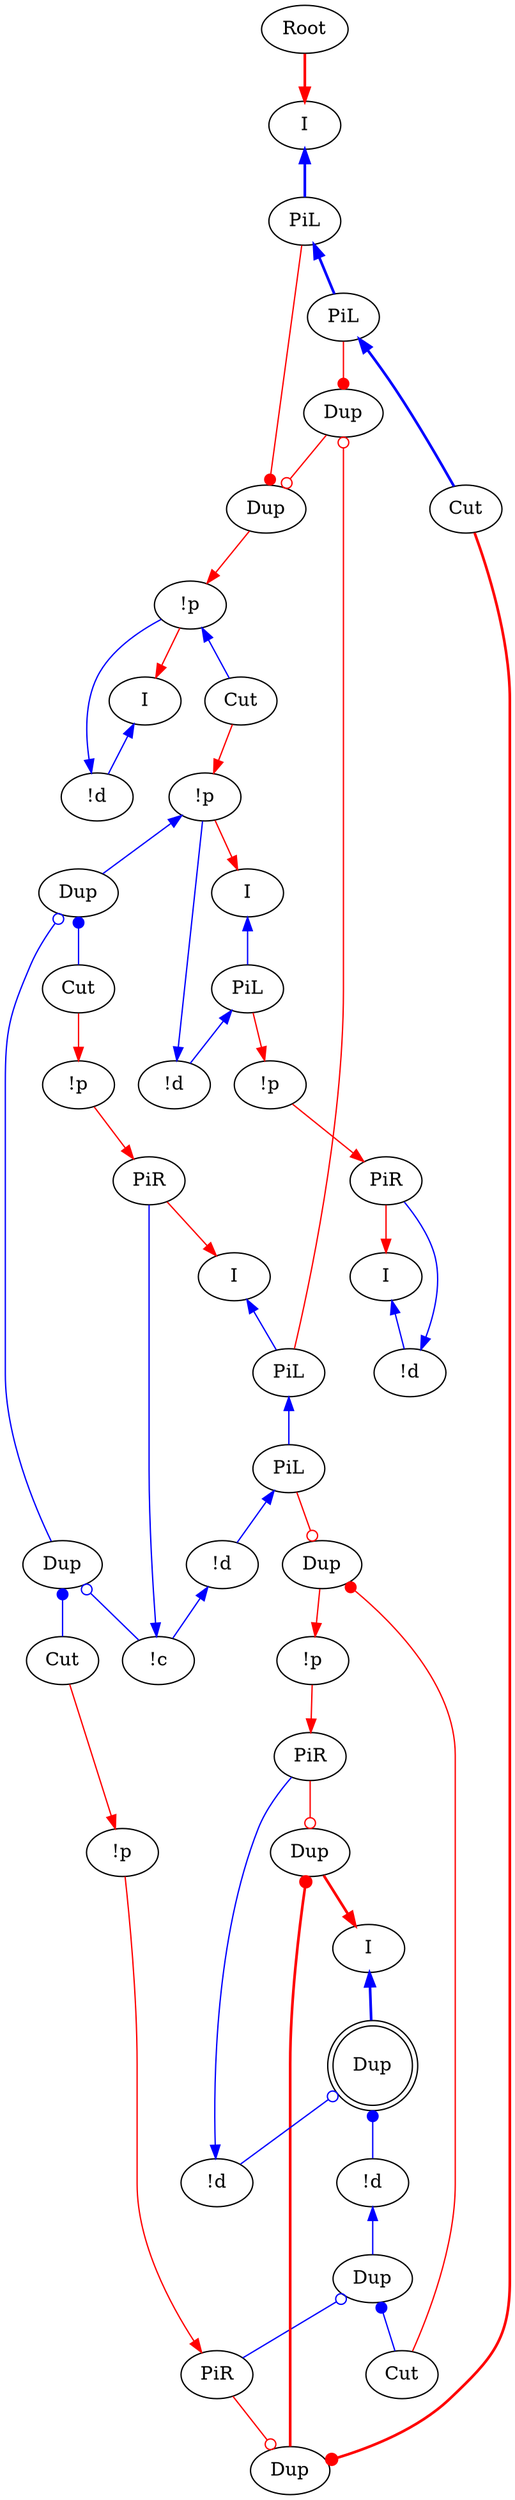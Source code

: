 digraph {
"Root0" [label="Root"]
"!p0" [label="!p"]
"I0" [label="I"]
"!d0" [label="!d"]
"!p1" [label="!p"]
"Cut0" [label="Cut"]
"!d1" [label="!d"]
"PiL0" [label="PiL"]
"I1" [label="I"]
"I2" [label="I"]
"!p2" [label="!p"]
"Cut1" [label="Cut"]
"PiR0" [label="PiR"]
"!c0" [label="!c"]
"!d2" [label="!d"]
"PiL1" [label="PiL"]
"PiL2" [label="PiL"]
"PiL3" [label="PiL"]
"I3" [label="I"]
"Dup0_0" [label="Dup"]
"Dup0_1" [label="Dup"]
"Dup0_2" [label="Dup"]
"PiL4" [label="PiL"]
"!p3" [label="!p"]
"!p4" [label="!p"]
"!p5" [label="!p"]
"Cut2" [label="Cut"]
"PiR1" [label="PiR"]
"PiR2" [label="PiR"]
"PiR3" [label="PiR"]
"Dup1_0" [label="Dup"]
"Dup1_1" [label="Dup"]
"Cut3" [label="Cut"]
"Cut4" [label="Cut"]
"!d3" [label="!d"]
"I4" [label="I"]
"I5" [label="I"]
"!d4" [label="!d"]
"!d5" [label="!d"]
"Dup3_0" [label="Dup"]
"Dup3_1" [label="Dup"]
"Dup3_2" [label="Dup"]
"Dup3_3" [label="Dup",shape=doublecircle]
"!p1" -> "I1"[color=red,tooltip="e11"]
"!d1" -> "!p1"[color=blue,tooltip="e13",dir=back]
"!p1" -> "Dup3_0"[color=blue,tooltip="e15",dir=back]
"PiL0" -> "!d1"[color=blue,tooltip="e17",dir=back]
"I1" -> "PiL0"[color=blue,tooltip="e19",dir=back]
"PiL0" -> "!p3"[color=red,tooltip="e21"]
"Dup3_0" -> "Cut1"[color=blue,tooltip="e23",arrowtail=dot,dir=back]
"Dup3_0" -> "Dup0_0"[color=blue,tooltip="e25",arrowtail=odot,dir=back]
"Dup0_1" -> "!p4"[color=red,tooltip="e31"]
"I2" -> "PiL4"[color=blue,tooltip="e32",penwidth=2,dir=back]
"PiL4" -> "Dup3_1"[color=red,tooltip="e34",arrowhead=dot]
"Dup0_2" -> "Dup3_1"[color=red,tooltip="e35",arrowhead=odot]
"Cut1" -> "!p2"[color=red,tooltip="e37"]
"!p2" -> "PiR0"[color=red,tooltip="e39"]
"!c0" -> "PiR0"[color=blue,tooltip="e41",dir=back]
"PiR0" -> "I3"[color=red,tooltip="e43"]
"Dup0_0" -> "Cut2"[color=blue,tooltip="e45",arrowtail=dot,dir=back]
"!d2" -> "!c0"[color=blue,tooltip="e46",dir=back]
"Dup0_0" -> "!c0"[color=blue,tooltip="e47",arrowtail=odot,dir=back]
"PiL1" -> "!d2"[color=blue,tooltip="e49",dir=back]
"PiL2" -> "Cut4"[color=blue,tooltip="e50",penwidth=2,dir=back]
"PiL3" -> "PiL1"[color=blue,tooltip="e51",dir=back]
"Cut3" -> "Dup0_1"[color=red,tooltip="e52",arrowhead=dot]
"PiL1" -> "Dup0_1"[color=red,tooltip="e53",arrowhead=odot]
"PiL4" -> "PiL2"[color=blue,tooltip="e54",penwidth=2,dir=back]
"I3" -> "PiL3"[color=blue,tooltip="e55",dir=back]
"PiL2" -> "Dup0_2"[color=red,tooltip="e56",arrowhead=dot]
"PiL3" -> "Dup0_2"[color=red,tooltip="e57",arrowhead=odot]
"!p3" -> "PiR1"[color=red,tooltip="e59"]
"!p4" -> "PiR2"[color=red,tooltip="e61"]
"Cut2" -> "!p5"[color=red,tooltip="e63"]
"!p5" -> "PiR3"[color=red,tooltip="e65"]
"!d3" -> "PiR1"[color=blue,tooltip="e67",dir=back]
"Dup3_2" -> "I4"[color=red,tooltip="e68",penwidth=2]
"PiR1" -> "I5"[color=red,tooltip="e69"]
"!d4" -> "Dup1_0"[color=blue,tooltip="e70",dir=back]
"!d5" -> "PiR2"[color=blue,tooltip="e71",dir=back]
"Dup1_1" -> "Dup3_2"[color=red,tooltip="e72",arrowhead=dot,penwidth=2]
"PiR2" -> "Dup3_2"[color=red,tooltip="e73",arrowhead=odot]
"Dup1_0" -> "Cut3"[color=blue,tooltip="e74",arrowtail=dot,dir=back]
"Dup1_0" -> "PiR3"[color=blue,tooltip="e75",arrowtail=odot,dir=back]
"Cut4" -> "Dup1_1"[color=red,tooltip="e76",arrowhead=dot,penwidth=2]
"PiR3" -> "Dup1_1"[color=red,tooltip="e77",arrowhead=odot]
"I4" -> "Dup3_3"[color=blue,tooltip="e78",penwidth=2,dir=back]
"I5" -> "!d3"[color=blue,tooltip="e79",dir=back]
"Dup3_3" -> "!d4"[color=blue,tooltip="e80",arrowtail=dot,dir=back]
"Dup3_3" -> "!d5"[color=blue,tooltip="e81",arrowtail=odot,dir=back]
"Cut0" -> "!p1"[color=red,tooltip="e9"]
"Root0" -> "I2"[color=red,tooltip="rettop",penwidth=2]
"!p0" -> "Cut0"[color=blue,tooltip="y2",dir=back]
"!d0" -> "!p0"[color=blue,tooltip="yj",dir=back]
"I0" -> "!d0"[color=blue,tooltip="yl2",dir=back]
"!p0" -> "I0"[color=red,tooltip="yli"]
"Dup3_1" -> "!p0"[color=red,tooltip="ylp"]
}
